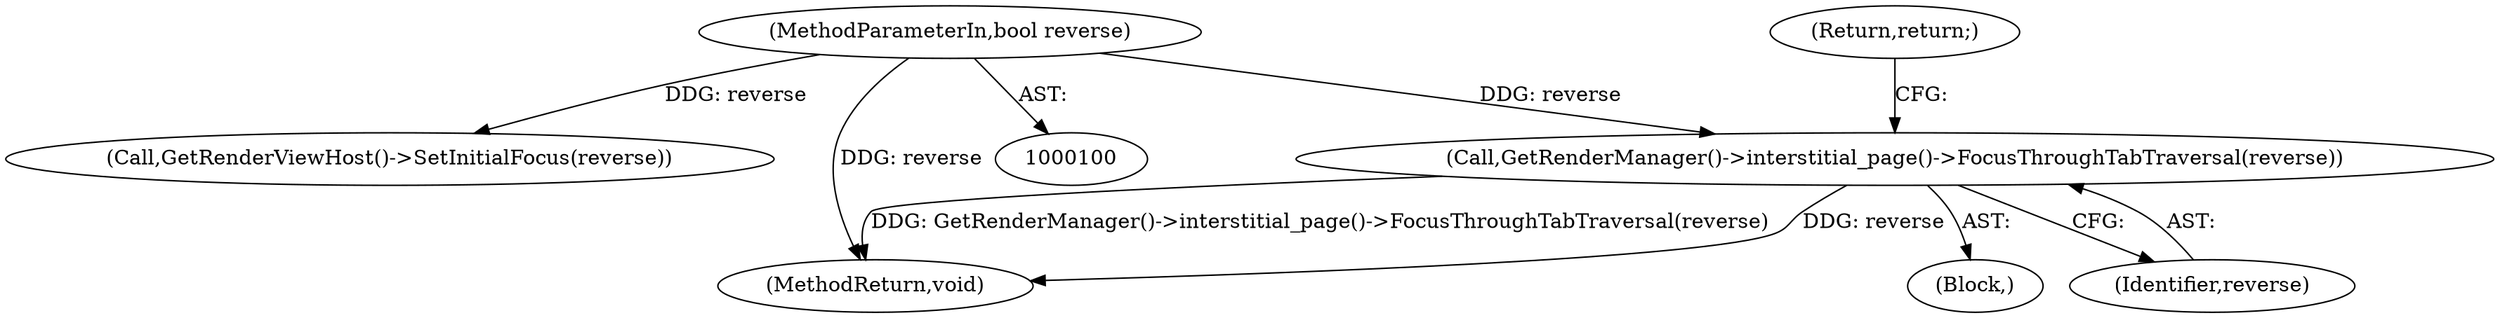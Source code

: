 digraph "1_Chrome_adca986a53b31b6da4cb22f8e755f6856daea89a_7@del" {
"1000106" [label="(Call,GetRenderManager()->interstitial_page()->FocusThroughTabTraversal(reverse))"];
"1000101" [label="(MethodParameterIn,bool reverse)"];
"1000117" [label="(Call,GetRenderViewHost()->SetInitialFocus(reverse))"];
"1000119" [label="(MethodReturn,void)"];
"1000106" [label="(Call,GetRenderManager()->interstitial_page()->FocusThroughTabTraversal(reverse))"];
"1000105" [label="(Block,)"];
"1000101" [label="(MethodParameterIn,bool reverse)"];
"1000107" [label="(Identifier,reverse)"];
"1000108" [label="(Return,return;)"];
"1000106" -> "1000105"  [label="AST: "];
"1000106" -> "1000107"  [label="CFG: "];
"1000107" -> "1000106"  [label="AST: "];
"1000108" -> "1000106"  [label="CFG: "];
"1000106" -> "1000119"  [label="DDG: reverse"];
"1000106" -> "1000119"  [label="DDG: GetRenderManager()->interstitial_page()->FocusThroughTabTraversal(reverse)"];
"1000101" -> "1000106"  [label="DDG: reverse"];
"1000101" -> "1000100"  [label="AST: "];
"1000101" -> "1000119"  [label="DDG: reverse"];
"1000101" -> "1000117"  [label="DDG: reverse"];
}
